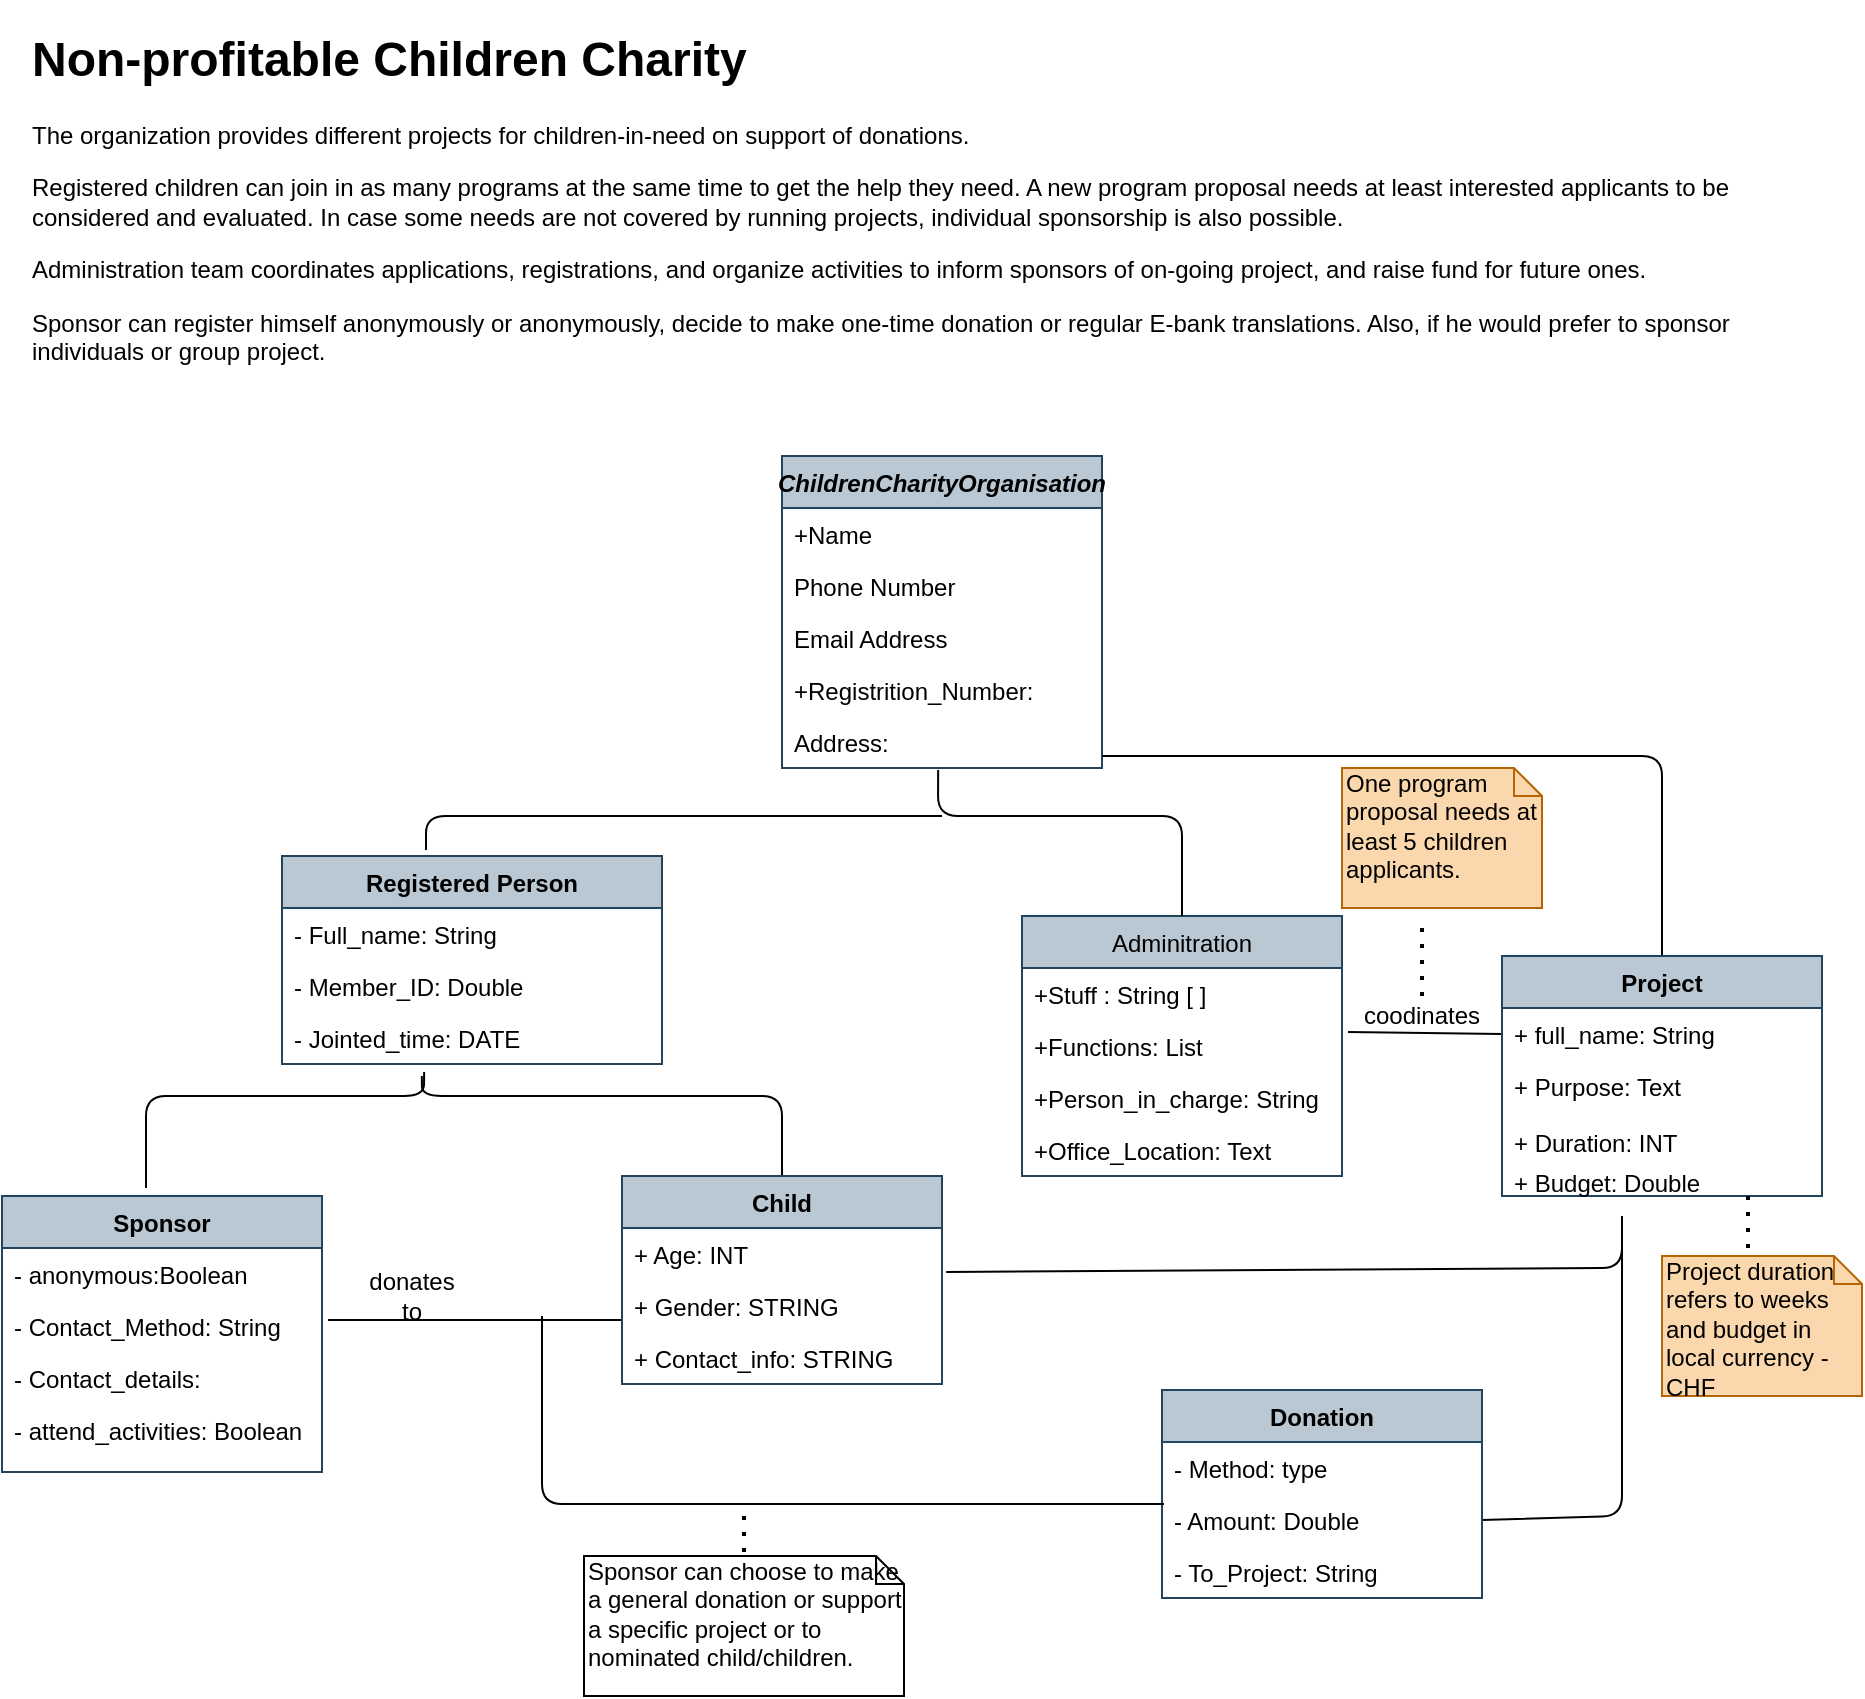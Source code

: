 <mxfile version="13.7.6" type="onedrive"><diagram id="C5RBs43oDa-KdzZeNtuy" name="Page-1"><mxGraphModel dx="1865" dy="1744" grid="1" gridSize="10" guides="1" tooltips="1" connect="1" arrows="1" fold="1" page="1" pageScale="1" pageWidth="827" pageHeight="1169" math="0" shadow="0"><root><mxCell id="WIyWlLk6GJQsqaUBKTNV-0"/><mxCell id="WIyWlLk6GJQsqaUBKTNV-1" parent="WIyWlLk6GJQsqaUBKTNV-0"/><mxCell id="zkfFHV4jXpPFQw0GAbJ--0" value="ChildrenCharityOrganisation" style="swimlane;fontStyle=3;align=center;verticalAlign=top;childLayout=stackLayout;horizontal=1;startSize=26;horizontalStack=0;resizeParent=1;resizeLast=0;collapsible=1;marginBottom=0;rounded=0;shadow=0;strokeWidth=1;fillColor=#bac8d3;strokeColor=#23445d;" parent="WIyWlLk6GJQsqaUBKTNV-1" vertex="1"><mxGeometry x="280" y="10" width="160" height="156" as="geometry"><mxRectangle x="230" y="140" width="160" height="26" as="alternateBounds"/></mxGeometry></mxCell><mxCell id="zkfFHV4jXpPFQw0GAbJ--1" value="+Name" style="text;align=left;verticalAlign=top;spacingLeft=4;spacingRight=4;overflow=hidden;rotatable=0;points=[[0,0.5],[1,0.5]];portConstraint=eastwest;" parent="zkfFHV4jXpPFQw0GAbJ--0" vertex="1"><mxGeometry y="26" width="160" height="26" as="geometry"/></mxCell><mxCell id="zkfFHV4jXpPFQw0GAbJ--2" value="Phone Number" style="text;align=left;verticalAlign=top;spacingLeft=4;spacingRight=4;overflow=hidden;rotatable=0;points=[[0,0.5],[1,0.5]];portConstraint=eastwest;rounded=0;shadow=0;html=0;" parent="zkfFHV4jXpPFQw0GAbJ--0" vertex="1"><mxGeometry y="52" width="160" height="26" as="geometry"/></mxCell><mxCell id="zkfFHV4jXpPFQw0GAbJ--3" value="Email Address" style="text;align=left;verticalAlign=top;spacingLeft=4;spacingRight=4;overflow=hidden;rotatable=0;points=[[0,0.5],[1,0.5]];portConstraint=eastwest;rounded=0;shadow=0;html=0;" parent="zkfFHV4jXpPFQw0GAbJ--0" vertex="1"><mxGeometry y="78" width="160" height="26" as="geometry"/></mxCell><mxCell id="-qmsNl8nCKEcFiVaO1Mo-0" value="+Registrition_Number:" style="text;align=left;verticalAlign=top;spacingLeft=4;spacingRight=4;overflow=hidden;rotatable=0;points=[[0,0.5],[1,0.5]];portConstraint=eastwest;rounded=0;shadow=0;html=0;" vertex="1" parent="zkfFHV4jXpPFQw0GAbJ--0"><mxGeometry y="104" width="160" height="26" as="geometry"/></mxCell><mxCell id="-qmsNl8nCKEcFiVaO1Mo-2" value="Address:" style="text;align=left;verticalAlign=top;spacingLeft=4;spacingRight=4;overflow=hidden;rotatable=0;points=[[0,0.5],[1,0.5]];portConstraint=eastwest;rounded=0;shadow=0;html=0;" vertex="1" parent="zkfFHV4jXpPFQw0GAbJ--0"><mxGeometry y="130" width="160" height="26" as="geometry"/></mxCell><mxCell id="zkfFHV4jXpPFQw0GAbJ--17" value="Adminitration" style="swimlane;fontStyle=0;align=center;verticalAlign=top;childLayout=stackLayout;horizontal=1;startSize=26;horizontalStack=0;resizeParent=1;resizeLast=0;collapsible=1;marginBottom=0;rounded=0;shadow=0;strokeWidth=1;fillColor=#bac8d3;strokeColor=#23445d;" parent="WIyWlLk6GJQsqaUBKTNV-1" vertex="1"><mxGeometry x="400" y="240" width="160" height="130" as="geometry"><mxRectangle x="550" y="140" width="160" height="26" as="alternateBounds"/></mxGeometry></mxCell><mxCell id="zkfFHV4jXpPFQw0GAbJ--18" value="+Stuff : String [ ]" style="text;align=left;verticalAlign=top;spacingLeft=4;spacingRight=4;overflow=hidden;rotatable=0;points=[[0,0.5],[1,0.5]];portConstraint=eastwest;" parent="zkfFHV4jXpPFQw0GAbJ--17" vertex="1"><mxGeometry y="26" width="160" height="26" as="geometry"/></mxCell><mxCell id="zkfFHV4jXpPFQw0GAbJ--19" value="+Functions: List" style="text;align=left;verticalAlign=top;spacingLeft=4;spacingRight=4;overflow=hidden;rotatable=0;points=[[0,0.5],[1,0.5]];portConstraint=eastwest;rounded=0;shadow=0;html=0;" parent="zkfFHV4jXpPFQw0GAbJ--17" vertex="1"><mxGeometry y="52" width="160" height="26" as="geometry"/></mxCell><mxCell id="zkfFHV4jXpPFQw0GAbJ--20" value="+Person_in_charge: String" style="text;align=left;verticalAlign=top;spacingLeft=4;spacingRight=4;overflow=hidden;rotatable=0;points=[[0,0.5],[1,0.5]];portConstraint=eastwest;rounded=0;shadow=0;html=0;" parent="zkfFHV4jXpPFQw0GAbJ--17" vertex="1"><mxGeometry y="78" width="160" height="26" as="geometry"/></mxCell><mxCell id="zkfFHV4jXpPFQw0GAbJ--24" value="+Office_Location: Text" style="text;align=left;verticalAlign=top;spacingLeft=4;spacingRight=4;overflow=hidden;rotatable=0;points=[[0,0.5],[1,0.5]];portConstraint=eastwest;" parent="zkfFHV4jXpPFQw0GAbJ--17" vertex="1"><mxGeometry y="104" width="160" height="26" as="geometry"/></mxCell><mxCell id="-qmsNl8nCKEcFiVaO1Mo-14" value="" style="endArrow=none;html=1;entryX=1;entryY=0.769;entryDx=0;entryDy=0;exitX=0.5;exitY=0;exitDx=0;exitDy=0;entryPerimeter=0;" edge="1" parent="WIyWlLk6GJQsqaUBKTNV-1" source="-qmsNl8nCKEcFiVaO1Mo-10" target="-qmsNl8nCKEcFiVaO1Mo-2"><mxGeometry width="50" height="50" relative="1" as="geometry"><mxPoint x="570" y="200" as="sourcePoint"/><mxPoint x="440" y="270" as="targetPoint"/><Array as="points"><mxPoint x="720" y="160"/></Array></mxGeometry></mxCell><mxCell id="-qmsNl8nCKEcFiVaO1Mo-15" value="" style="endArrow=none;html=1;entryX=0;entryY=0.5;entryDx=0;entryDy=0;exitX=1.019;exitY=0.231;exitDx=0;exitDy=0;exitPerimeter=0;" edge="1" parent="WIyWlLk6GJQsqaUBKTNV-1" source="zkfFHV4jXpPFQw0GAbJ--19" target="-qmsNl8nCKEcFiVaO1Mo-11"><mxGeometry width="50" height="50" relative="1" as="geometry"><mxPoint x="390" y="320" as="sourcePoint"/><mxPoint x="440" y="270" as="targetPoint"/></mxGeometry></mxCell><mxCell id="-qmsNl8nCKEcFiVaO1Mo-16" value="One program proposal needs at least 5 children applicants." style="shape=note;whiteSpace=wrap;html=1;size=14;verticalAlign=top;align=left;spacingTop=-6;fillColor=#fad7ac;strokeColor=#b46504;" vertex="1" parent="WIyWlLk6GJQsqaUBKTNV-1"><mxGeometry x="560" y="166" width="100" height="70" as="geometry"/></mxCell><mxCell id="-qmsNl8nCKEcFiVaO1Mo-17" value="coodinates" style="text;html=1;strokeColor=none;fillColor=none;align=center;verticalAlign=middle;whiteSpace=wrap;rounded=0;" vertex="1" parent="WIyWlLk6GJQsqaUBKTNV-1"><mxGeometry x="580" y="280" width="40" height="20" as="geometry"/></mxCell><mxCell id="-qmsNl8nCKEcFiVaO1Mo-18" value="" style="endArrow=none;html=1;exitX=1.013;exitY=0.846;exitDx=0;exitDy=0;exitPerimeter=0;" edge="1" parent="WIyWlLk6GJQsqaUBKTNV-1" source="zkfFHV4jXpPFQw0GAbJ--14"><mxGeometry width="50" height="50" relative="1" as="geometry"><mxPoint x="650" y="380" as="sourcePoint"/><mxPoint x="700" y="390" as="targetPoint"/><Array as="points"><mxPoint x="700" y="416"/></Array></mxGeometry></mxCell><mxCell id="-qmsNl8nCKEcFiVaO1Mo-19" value="" style="endArrow=none;html=1;exitX=1;exitY=0.5;exitDx=0;exitDy=0;" edge="1" parent="WIyWlLk6GJQsqaUBKTNV-1" source="-qmsNl8nCKEcFiVaO1Mo-35"><mxGeometry width="50" height="50" relative="1" as="geometry"><mxPoint x="120" y="440" as="sourcePoint"/><mxPoint x="700" y="390" as="targetPoint"/><Array as="points"><mxPoint x="700" y="540"/></Array></mxGeometry></mxCell><mxCell id="-qmsNl8nCKEcFiVaO1Mo-22" value="" style="endArrow=none;html=1;" edge="1" parent="WIyWlLk6GJQsqaUBKTNV-1"><mxGeometry width="50" height="50" relative="1" as="geometry"><mxPoint x="53" y="442" as="sourcePoint"/><mxPoint x="200" y="442" as="targetPoint"/></mxGeometry></mxCell><mxCell id="-qmsNl8nCKEcFiVaO1Mo-26" value="" style="endArrow=none;dashed=1;html=1;dashPattern=1 3;strokeWidth=2;exitX=0.5;exitY=0;exitDx=0;exitDy=0;" edge="1" parent="WIyWlLk6GJQsqaUBKTNV-1" source="-qmsNl8nCKEcFiVaO1Mo-17"><mxGeometry width="50" height="50" relative="1" as="geometry"><mxPoint x="390" y="370" as="sourcePoint"/><mxPoint x="600" y="240" as="targetPoint"/></mxGeometry></mxCell><mxCell id="-qmsNl8nCKEcFiVaO1Mo-10" value="Project" style="swimlane;fontStyle=1;align=center;verticalAlign=top;childLayout=stackLayout;horizontal=1;startSize=26;horizontalStack=0;resizeParent=1;resizeParentMax=0;resizeLast=0;collapsible=1;marginBottom=0;fillColor=#bac8d3;strokeColor=#23445d;" vertex="1" parent="WIyWlLk6GJQsqaUBKTNV-1"><mxGeometry x="640" y="260" width="160" height="120" as="geometry"/></mxCell><mxCell id="-qmsNl8nCKEcFiVaO1Mo-11" value="+ full_name: String" style="text;strokeColor=none;fillColor=none;align=left;verticalAlign=top;spacingLeft=4;spacingRight=4;overflow=hidden;rotatable=0;points=[[0,0.5],[1,0.5]];portConstraint=eastwest;" vertex="1" parent="-qmsNl8nCKEcFiVaO1Mo-10"><mxGeometry y="26" width="160" height="26" as="geometry"/></mxCell><mxCell id="-qmsNl8nCKEcFiVaO1Mo-13" value="+ Purpose: Text" style="text;strokeColor=none;fillColor=none;align=left;verticalAlign=top;spacingLeft=4;spacingRight=4;overflow=hidden;rotatable=0;points=[[0,0.5],[1,0.5]];portConstraint=eastwest;" vertex="1" parent="-qmsNl8nCKEcFiVaO1Mo-10"><mxGeometry y="52" width="160" height="28" as="geometry"/></mxCell><mxCell id="-qmsNl8nCKEcFiVaO1Mo-41" value="+ Duration: INT" style="text;strokeColor=none;fillColor=none;align=left;verticalAlign=top;spacingLeft=4;spacingRight=4;overflow=hidden;rotatable=0;points=[[0,0.5],[1,0.5]];portConstraint=eastwest;" vertex="1" parent="-qmsNl8nCKEcFiVaO1Mo-10"><mxGeometry y="80" width="160" height="20" as="geometry"/></mxCell><mxCell id="-qmsNl8nCKEcFiVaO1Mo-39" value="+ Budget: Double" style="text;strokeColor=none;fillColor=none;align=left;verticalAlign=top;spacingLeft=4;spacingRight=4;overflow=hidden;rotatable=0;points=[[0,0.5],[1,0.5]];portConstraint=eastwest;" vertex="1" parent="-qmsNl8nCKEcFiVaO1Mo-10"><mxGeometry y="100" width="160" height="20" as="geometry"/></mxCell><mxCell id="-qmsNl8nCKEcFiVaO1Mo-42" value="&lt;div&gt;Project duration &lt;br&gt;&lt;/div&gt;&lt;div&gt;refers to weeks and budget in local currency - CHF &lt;br&gt;&lt;/div&gt;" style="shape=note;whiteSpace=wrap;html=1;size=14;verticalAlign=top;align=left;spacingTop=-6;fillColor=#fad7ac;strokeColor=#b46504;" vertex="1" parent="WIyWlLk6GJQsqaUBKTNV-1"><mxGeometry x="720" y="410" width="100" height="70" as="geometry"/></mxCell><mxCell id="-qmsNl8nCKEcFiVaO1Mo-43" value="" style="endArrow=none;dashed=1;html=1;dashPattern=1 3;strokeWidth=2;entryX=0;entryY=0;entryDx=43;entryDy=0;entryPerimeter=0;" edge="1" parent="WIyWlLk6GJQsqaUBKTNV-1" target="-qmsNl8nCKEcFiVaO1Mo-42"><mxGeometry width="50" height="50" relative="1" as="geometry"><mxPoint x="763" y="380" as="sourcePoint"/><mxPoint x="430" y="270" as="targetPoint"/></mxGeometry></mxCell><mxCell id="zkfFHV4jXpPFQw0GAbJ--6" value="Sponsor" style="swimlane;fontStyle=1;align=center;verticalAlign=top;childLayout=stackLayout;horizontal=1;startSize=26;horizontalStack=0;resizeParent=1;resizeLast=0;collapsible=1;marginBottom=0;rounded=0;shadow=0;strokeWidth=1;fillColor=#bac8d3;strokeColor=#23445d;" parent="WIyWlLk6GJQsqaUBKTNV-1" vertex="1"><mxGeometry x="-110" y="380" width="160" height="138" as="geometry"><mxRectangle x="130" y="380" width="160" height="26" as="alternateBounds"/></mxGeometry></mxCell><mxCell id="zkfFHV4jXpPFQw0GAbJ--7" value="- anonymous:Boolean" style="text;align=left;verticalAlign=top;spacingLeft=4;spacingRight=4;overflow=hidden;rotatable=0;points=[[0,0.5],[1,0.5]];portConstraint=eastwest;" parent="zkfFHV4jXpPFQw0GAbJ--6" vertex="1"><mxGeometry y="26" width="160" height="26" as="geometry"/></mxCell><mxCell id="zkfFHV4jXpPFQw0GAbJ--8" value="- Contact_Method: String" style="text;align=left;verticalAlign=top;spacingLeft=4;spacingRight=4;overflow=hidden;rotatable=0;points=[[0,0.5],[1,0.5]];portConstraint=eastwest;rounded=0;shadow=0;html=0;" parent="zkfFHV4jXpPFQw0GAbJ--6" vertex="1"><mxGeometry y="52" width="160" height="26" as="geometry"/></mxCell><mxCell id="zkfFHV4jXpPFQw0GAbJ--11" value="- Contact_details:" style="text;align=left;verticalAlign=top;spacingLeft=4;spacingRight=4;overflow=hidden;rotatable=0;points=[[0,0.5],[1,0.5]];portConstraint=eastwest;" parent="zkfFHV4jXpPFQw0GAbJ--6" vertex="1"><mxGeometry y="78" width="160" height="26" as="geometry"/></mxCell><mxCell id="-qmsNl8nCKEcFiVaO1Mo-44" value="- attend_activities: Boolean" style="text;align=left;verticalAlign=top;spacingLeft=4;spacingRight=4;overflow=hidden;rotatable=0;points=[[0,0.5],[1,0.5]];portConstraint=eastwest;" vertex="1" parent="zkfFHV4jXpPFQw0GAbJ--6"><mxGeometry y="104" width="160" height="26" as="geometry"/></mxCell><mxCell id="-qmsNl8nCKEcFiVaO1Mo-46" value="" style="endArrow=none;html=1;entryX=0.374;entryY=1.154;entryDx=0;entryDy=0;entryPerimeter=0;exitX=0.45;exitY=-0.029;exitDx=0;exitDy=0;exitPerimeter=0;" edge="1" parent="WIyWlLk6GJQsqaUBKTNV-1" source="zkfFHV4jXpPFQw0GAbJ--6" target="-qmsNl8nCKEcFiVaO1Mo-38"><mxGeometry width="50" height="50" relative="1" as="geometry"><mxPoint x="100" y="330" as="sourcePoint"/><mxPoint x="430" y="300" as="targetPoint"/><Array as="points"><mxPoint x="-38" y="330"/><mxPoint x="101" y="330"/></Array></mxGeometry></mxCell><mxCell id="-qmsNl8nCKEcFiVaO1Mo-47" value="" style="endArrow=none;html=1;entryX=0.368;entryY=1.231;entryDx=0;entryDy=0;entryPerimeter=0;" edge="1" parent="WIyWlLk6GJQsqaUBKTNV-1" target="-qmsNl8nCKEcFiVaO1Mo-38"><mxGeometry width="50" height="50" relative="1" as="geometry"><mxPoint x="280" y="370" as="sourcePoint"/><mxPoint x="430" y="300" as="targetPoint"/><Array as="points"><mxPoint x="280" y="330"/><mxPoint x="100" y="330"/></Array></mxGeometry></mxCell><mxCell id="-qmsNl8nCKEcFiVaO1Mo-48" value="&lt;h1&gt;Non-profitable Children Charity&lt;br&gt;&lt;/h1&gt;&lt;p&gt;The organization provides different projects for children-in-need on support of donations.&lt;/p&gt;&lt;p&gt;Registered children can join in as many programs at the same time to get the help they need. A new program proposal needs at least interested applicants to be considered and evaluated. In case some needs are not covered by running projects, individual sponsorship is also possible. &lt;br&gt;&lt;/p&gt;&lt;p&gt;Administration team coordinates applications, registrations, and organize activities to inform sponsors of on-going project, and raise fund for future ones.&lt;/p&gt;&lt;p&gt;Sponsor can register himself anonymously or anonymously, decide to make one-time donation or regular E-bank translations. Also, if he would prefer to sponsor individuals or group project. &lt;br&gt;&lt;/p&gt;" style="text;html=1;strokeColor=none;fillColor=none;spacing=5;spacingTop=-20;whiteSpace=wrap;overflow=hidden;rounded=0;" vertex="1" parent="WIyWlLk6GJQsqaUBKTNV-1"><mxGeometry x="-100" y="-208" width="870" height="200" as="geometry"/></mxCell><mxCell id="-qmsNl8nCKEcFiVaO1Mo-51" value="Sponsor can choose to make a general donation or support a specific project or to nominated child/children." style="shape=note;whiteSpace=wrap;html=1;size=14;verticalAlign=top;align=left;spacingTop=-6;" vertex="1" parent="WIyWlLk6GJQsqaUBKTNV-1"><mxGeometry x="181" y="560" width="160" height="70" as="geometry"/></mxCell><mxCell id="-qmsNl8nCKEcFiVaO1Mo-32" value="Donation" style="swimlane;fontStyle=1;align=center;verticalAlign=top;childLayout=stackLayout;horizontal=1;startSize=26;horizontalStack=0;resizeParent=1;resizeParentMax=0;resizeLast=0;collapsible=1;marginBottom=0;fillColor=#bac8d3;strokeColor=#23445d;" vertex="1" parent="WIyWlLk6GJQsqaUBKTNV-1"><mxGeometry x="470" y="477" width="160" height="104" as="geometry"/></mxCell><mxCell id="-qmsNl8nCKEcFiVaO1Mo-33" value="- Method: type" style="text;strokeColor=none;fillColor=none;align=left;verticalAlign=top;spacingLeft=4;spacingRight=4;overflow=hidden;rotatable=0;points=[[0,0.5],[1,0.5]];portConstraint=eastwest;" vertex="1" parent="-qmsNl8nCKEcFiVaO1Mo-32"><mxGeometry y="26" width="160" height="26" as="geometry"/></mxCell><mxCell id="-qmsNl8nCKEcFiVaO1Mo-35" value="- Amount: Double" style="text;strokeColor=none;fillColor=none;align=left;verticalAlign=top;spacingLeft=4;spacingRight=4;overflow=hidden;rotatable=0;points=[[0,0.5],[1,0.5]];portConstraint=eastwest;" vertex="1" parent="-qmsNl8nCKEcFiVaO1Mo-32"><mxGeometry y="52" width="160" height="26" as="geometry"/></mxCell><mxCell id="-qmsNl8nCKEcFiVaO1Mo-50" value="- To_Project: String" style="text;strokeColor=none;fillColor=none;align=left;verticalAlign=top;spacingLeft=4;spacingRight=4;overflow=hidden;rotatable=0;points=[[0,0.5],[1,0.5]];portConstraint=eastwest;" vertex="1" parent="-qmsNl8nCKEcFiVaO1Mo-32"><mxGeometry y="78" width="160" height="26" as="geometry"/></mxCell><mxCell id="-qmsNl8nCKEcFiVaO1Mo-53" value="" style="endArrow=none;html=1;entryX=0.006;entryY=0.192;entryDx=0;entryDy=0;entryPerimeter=0;" edge="1" parent="WIyWlLk6GJQsqaUBKTNV-1" target="-qmsNl8nCKEcFiVaO1Mo-35"><mxGeometry width="50" height="50" relative="1" as="geometry"><mxPoint x="160" y="440" as="sourcePoint"/><mxPoint x="430" y="310" as="targetPoint"/><Array as="points"><mxPoint x="160" y="534"/></Array></mxGeometry></mxCell><mxCell id="-qmsNl8nCKEcFiVaO1Mo-54" value="donates to" style="text;html=1;strokeColor=none;fillColor=none;align=center;verticalAlign=middle;whiteSpace=wrap;rounded=0;" vertex="1" parent="WIyWlLk6GJQsqaUBKTNV-1"><mxGeometry x="70" y="420" width="50" height="20" as="geometry"/></mxCell><mxCell id="-qmsNl8nCKEcFiVaO1Mo-55" value="" style="endArrow=none;dashed=1;html=1;dashPattern=1 3;strokeWidth=2;entryX=0.5;entryY=0;entryDx=0;entryDy=0;entryPerimeter=0;" edge="1" parent="WIyWlLk6GJQsqaUBKTNV-1" target="-qmsNl8nCKEcFiVaO1Mo-51"><mxGeometry width="50" height="50" relative="1" as="geometry"><mxPoint x="261" y="540" as="sourcePoint"/><mxPoint x="430" y="330" as="targetPoint"/></mxGeometry></mxCell><mxCell id="-qmsNl8nCKEcFiVaO1Mo-56" value="" style="endArrow=none;html=1;exitX=0.379;exitY=-0.029;exitDx=0;exitDy=0;exitPerimeter=0;" edge="1" parent="WIyWlLk6GJQsqaUBKTNV-1" source="-qmsNl8nCKEcFiVaO1Mo-3"><mxGeometry width="50" height="50" relative="1" as="geometry"><mxPoint x="100" y="190" as="sourcePoint"/><mxPoint x="360" y="190" as="targetPoint"/><Array as="points"><mxPoint x="102" y="190"/></Array></mxGeometry></mxCell><mxCell id="-qmsNl8nCKEcFiVaO1Mo-3" value="Registered Person " style="swimlane;fontStyle=1;align=center;verticalAlign=top;childLayout=stackLayout;horizontal=1;startSize=26;horizontalStack=0;resizeParent=1;resizeParentMax=0;resizeLast=0;collapsible=1;marginBottom=0;fillColor=#bac8d3;strokeColor=#23445d;" vertex="1" parent="WIyWlLk6GJQsqaUBKTNV-1"><mxGeometry x="30" y="210" width="190" height="104" as="geometry"/></mxCell><mxCell id="-qmsNl8nCKEcFiVaO1Mo-4" value="- Full_name: String" style="text;strokeColor=none;fillColor=none;align=left;verticalAlign=top;spacingLeft=4;spacingRight=4;overflow=hidden;rotatable=0;points=[[0,0.5],[1,0.5]];portConstraint=eastwest;" vertex="1" parent="-qmsNl8nCKEcFiVaO1Mo-3"><mxGeometry y="26" width="190" height="26" as="geometry"/></mxCell><mxCell id="-qmsNl8nCKEcFiVaO1Mo-6" value="- Member_ID: Double&#xA;" style="text;strokeColor=none;fillColor=none;align=left;verticalAlign=top;spacingLeft=4;spacingRight=4;overflow=hidden;rotatable=0;points=[[0,0.5],[1,0.5]];portConstraint=eastwest;" vertex="1" parent="-qmsNl8nCKEcFiVaO1Mo-3"><mxGeometry y="52" width="190" height="26" as="geometry"/></mxCell><mxCell id="-qmsNl8nCKEcFiVaO1Mo-38" value="- Jointed_time: DATE&#xA;" style="text;strokeColor=none;fillColor=none;align=left;verticalAlign=top;spacingLeft=4;spacingRight=4;overflow=hidden;rotatable=0;points=[[0,0.5],[1,0.5]];portConstraint=eastwest;" vertex="1" parent="-qmsNl8nCKEcFiVaO1Mo-3"><mxGeometry y="78" width="190" height="26" as="geometry"/></mxCell><mxCell id="-qmsNl8nCKEcFiVaO1Mo-57" value="" style="endArrow=none;html=1;entryX=0.488;entryY=1.038;entryDx=0;entryDy=0;entryPerimeter=0;exitX=0.5;exitY=0;exitDx=0;exitDy=0;" edge="1" parent="WIyWlLk6GJQsqaUBKTNV-1" source="zkfFHV4jXpPFQw0GAbJ--17" target="-qmsNl8nCKEcFiVaO1Mo-2"><mxGeometry width="50" height="50" relative="1" as="geometry"><mxPoint x="480" y="230" as="sourcePoint"/><mxPoint x="430" y="330" as="targetPoint"/><Array as="points"><mxPoint x="480" y="190"/><mxPoint x="358" y="190"/></Array></mxGeometry></mxCell><mxCell id="zkfFHV4jXpPFQw0GAbJ--13" value="Child" style="swimlane;fontStyle=1;align=center;verticalAlign=top;childLayout=stackLayout;horizontal=1;startSize=26;horizontalStack=0;resizeParent=1;resizeLast=0;collapsible=1;marginBottom=0;rounded=0;shadow=0;strokeWidth=1;fillColor=#bac8d3;strokeColor=#23445d;" parent="WIyWlLk6GJQsqaUBKTNV-1" vertex="1"><mxGeometry x="200" y="370" width="160" height="104" as="geometry"><mxRectangle x="340" y="380" width="170" height="26" as="alternateBounds"/></mxGeometry></mxCell><mxCell id="zkfFHV4jXpPFQw0GAbJ--14" value="+ Age: INT" style="text;align=left;verticalAlign=top;spacingLeft=4;spacingRight=4;overflow=hidden;rotatable=0;points=[[0,0.5],[1,0.5]];portConstraint=eastwest;" parent="zkfFHV4jXpPFQw0GAbJ--13" vertex="1"><mxGeometry y="26" width="160" height="26" as="geometry"/></mxCell><mxCell id="-qmsNl8nCKEcFiVaO1Mo-36" value="+ Gender: STRING" style="text;align=left;verticalAlign=top;spacingLeft=4;spacingRight=4;overflow=hidden;rotatable=0;points=[[0,0.5],[1,0.5]];portConstraint=eastwest;" vertex="1" parent="zkfFHV4jXpPFQw0GAbJ--13"><mxGeometry y="52" width="160" height="26" as="geometry"/></mxCell><mxCell id="-qmsNl8nCKEcFiVaO1Mo-58" value="+ Contact_info: STRING" style="text;align=left;verticalAlign=top;spacingLeft=4;spacingRight=4;overflow=hidden;rotatable=0;points=[[0,0.5],[1,0.5]];portConstraint=eastwest;" vertex="1" parent="zkfFHV4jXpPFQw0GAbJ--13"><mxGeometry y="78" width="160" height="26" as="geometry"/></mxCell></root></mxGraphModel></diagram></mxfile>